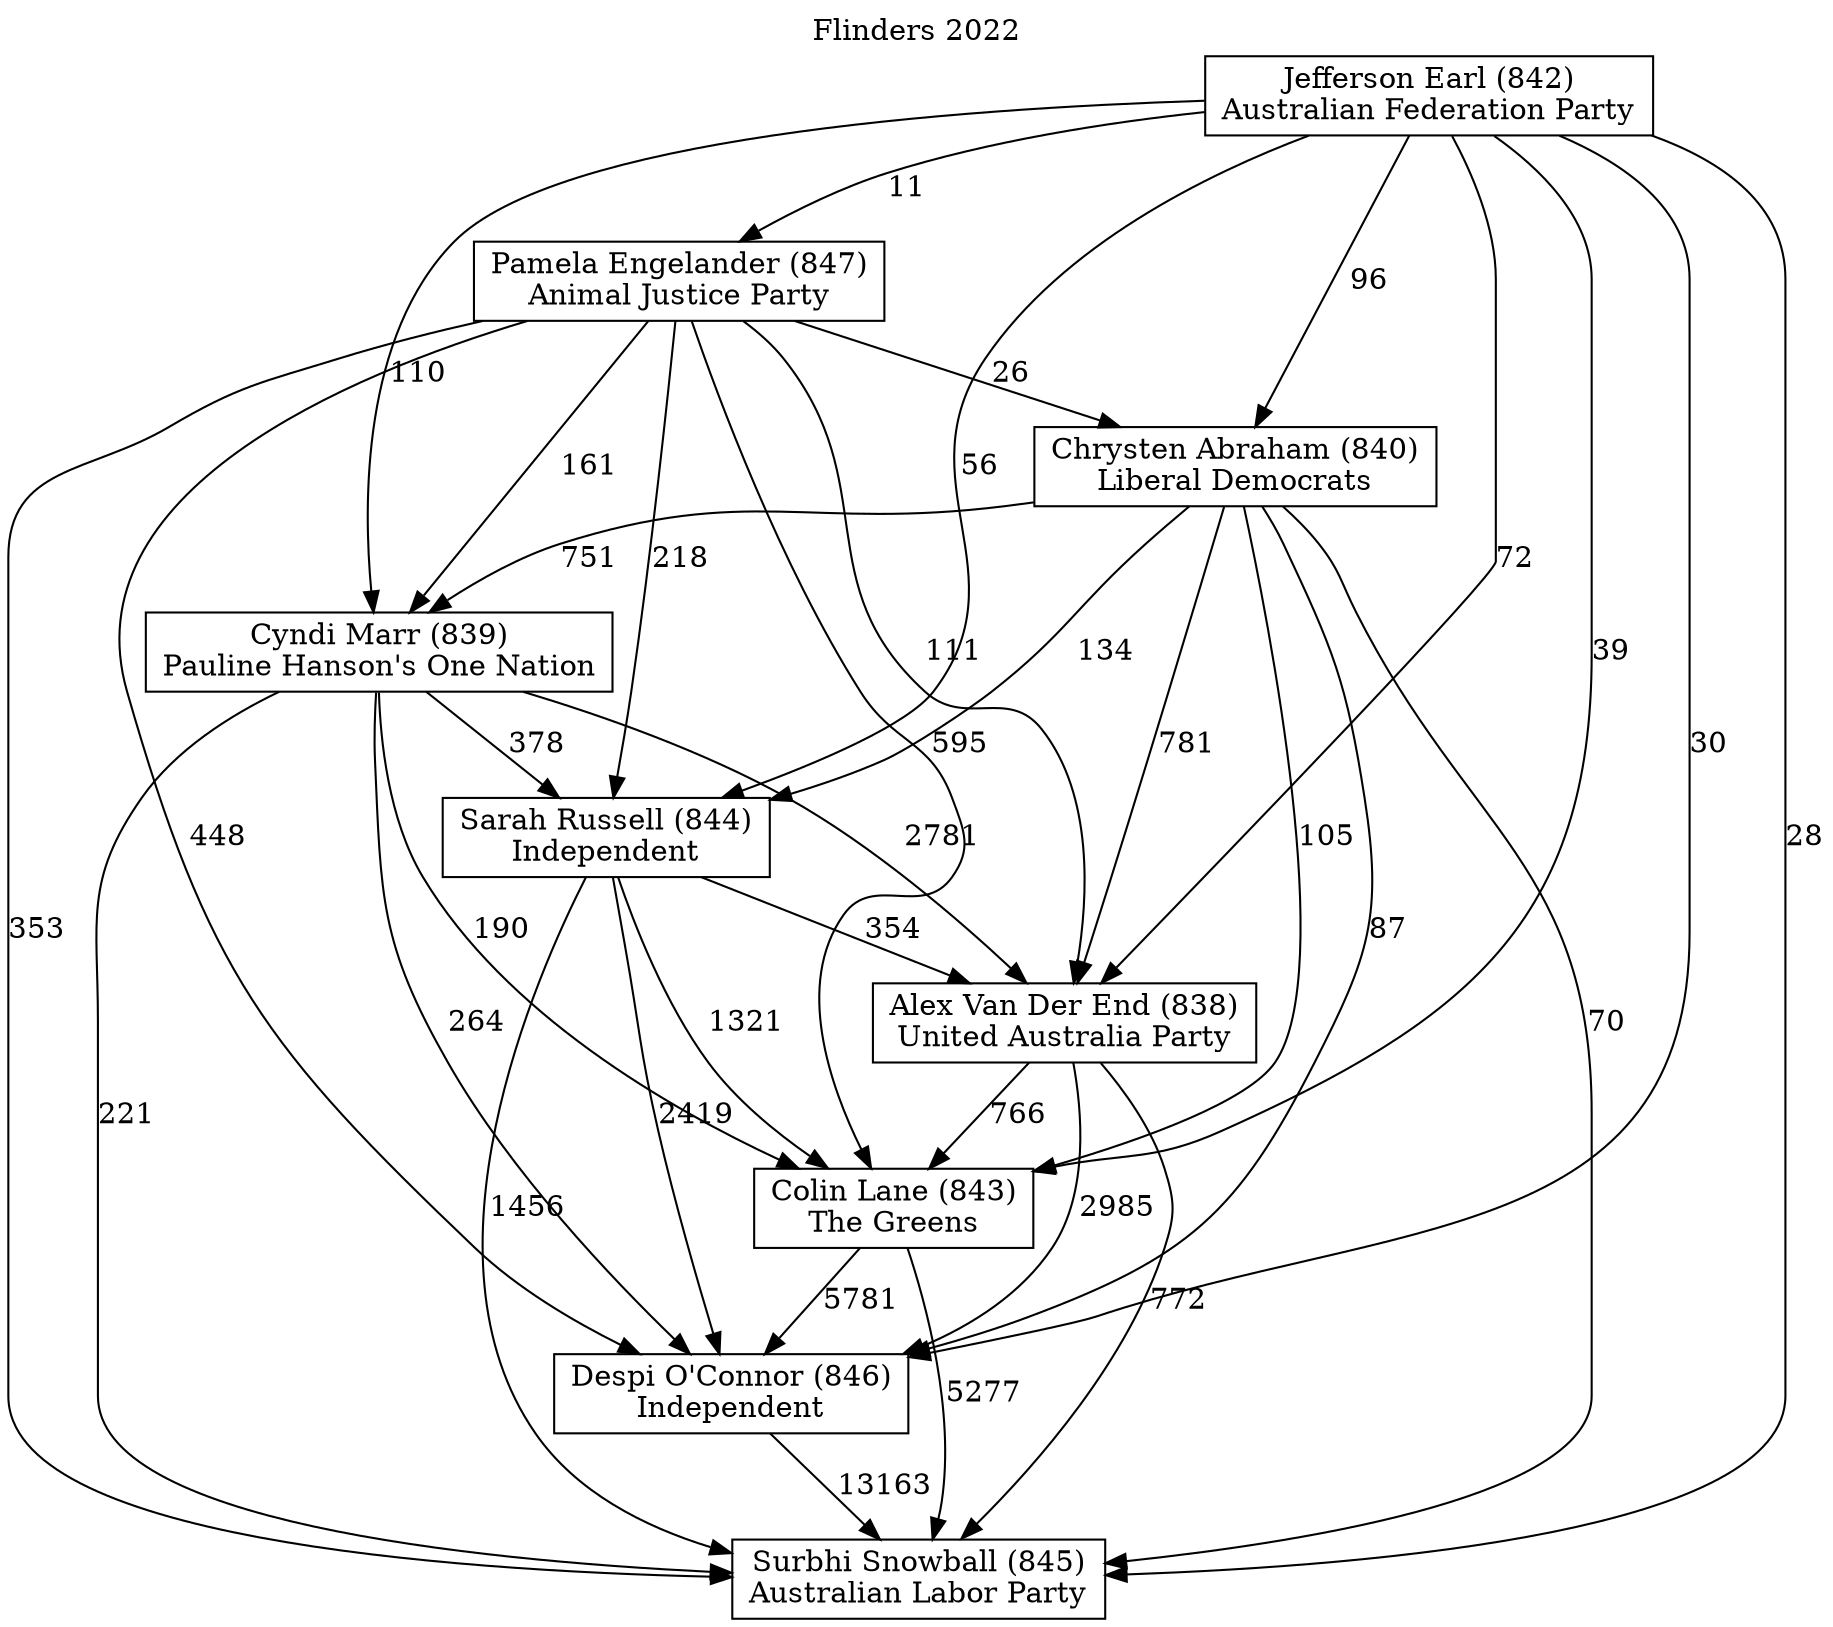 // House preference flow
digraph "Surbhi Snowball (845)_Flinders_2022" {
	graph [label="Flinders 2022" labelloc=t mclimit=10]
	node [shape=box]
	"Surbhi Snowball (845)" [label="Surbhi Snowball (845)
Australian Labor Party"]
	"Despi O'Connor (846)" [label="Despi O'Connor (846)
Independent"]
	"Colin Lane (843)" [label="Colin Lane (843)
The Greens"]
	"Alex Van Der End (838)" [label="Alex Van Der End (838)
United Australia Party"]
	"Sarah Russell (844)" [label="Sarah Russell (844)
Independent"]
	"Cyndi Marr (839)" [label="Cyndi Marr (839)
Pauline Hanson's One Nation"]
	"Chrysten Abraham (840)" [label="Chrysten Abraham (840)
Liberal Democrats"]
	"Pamela Engelander (847)" [label="Pamela Engelander (847)
Animal Justice Party"]
	"Jefferson Earl (842)" [label="Jefferson Earl (842)
Australian Federation Party"]
	"Despi O'Connor (846)" -> "Surbhi Snowball (845)" [label=13163]
	"Colin Lane (843)" -> "Despi O'Connor (846)" [label=5781]
	"Alex Van Der End (838)" -> "Colin Lane (843)" [label=766]
	"Sarah Russell (844)" -> "Alex Van Der End (838)" [label=354]
	"Cyndi Marr (839)" -> "Sarah Russell (844)" [label=378]
	"Chrysten Abraham (840)" -> "Cyndi Marr (839)" [label=751]
	"Pamela Engelander (847)" -> "Chrysten Abraham (840)" [label=26]
	"Jefferson Earl (842)" -> "Pamela Engelander (847)" [label=11]
	"Colin Lane (843)" -> "Surbhi Snowball (845)" [label=5277]
	"Alex Van Der End (838)" -> "Surbhi Snowball (845)" [label=772]
	"Sarah Russell (844)" -> "Surbhi Snowball (845)" [label=1456]
	"Cyndi Marr (839)" -> "Surbhi Snowball (845)" [label=221]
	"Chrysten Abraham (840)" -> "Surbhi Snowball (845)" [label=70]
	"Pamela Engelander (847)" -> "Surbhi Snowball (845)" [label=353]
	"Jefferson Earl (842)" -> "Surbhi Snowball (845)" [label=28]
	"Jefferson Earl (842)" -> "Chrysten Abraham (840)" [label=96]
	"Pamela Engelander (847)" -> "Cyndi Marr (839)" [label=161]
	"Jefferson Earl (842)" -> "Cyndi Marr (839)" [label=110]
	"Chrysten Abraham (840)" -> "Sarah Russell (844)" [label=134]
	"Pamela Engelander (847)" -> "Sarah Russell (844)" [label=218]
	"Jefferson Earl (842)" -> "Sarah Russell (844)" [label=56]
	"Cyndi Marr (839)" -> "Alex Van Der End (838)" [label=2781]
	"Chrysten Abraham (840)" -> "Alex Van Der End (838)" [label=781]
	"Pamela Engelander (847)" -> "Alex Van Der End (838)" [label=111]
	"Jefferson Earl (842)" -> "Alex Van Der End (838)" [label=72]
	"Sarah Russell (844)" -> "Colin Lane (843)" [label=1321]
	"Cyndi Marr (839)" -> "Colin Lane (843)" [label=190]
	"Chrysten Abraham (840)" -> "Colin Lane (843)" [label=105]
	"Pamela Engelander (847)" -> "Colin Lane (843)" [label=595]
	"Jefferson Earl (842)" -> "Colin Lane (843)" [label=39]
	"Alex Van Der End (838)" -> "Despi O'Connor (846)" [label=2985]
	"Sarah Russell (844)" -> "Despi O'Connor (846)" [label=2419]
	"Cyndi Marr (839)" -> "Despi O'Connor (846)" [label=264]
	"Chrysten Abraham (840)" -> "Despi O'Connor (846)" [label=87]
	"Pamela Engelander (847)" -> "Despi O'Connor (846)" [label=448]
	"Jefferson Earl (842)" -> "Despi O'Connor (846)" [label=30]
}
